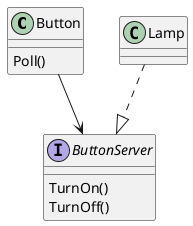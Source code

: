 @startuml

class Button {	
	Poll()
}

interface ButtonServer {
	TurnOn()
	TurnOff()
}

class Lamp {
}

Button --> ButtonServer
Lamp ..|> ButtonServer

@enduml

